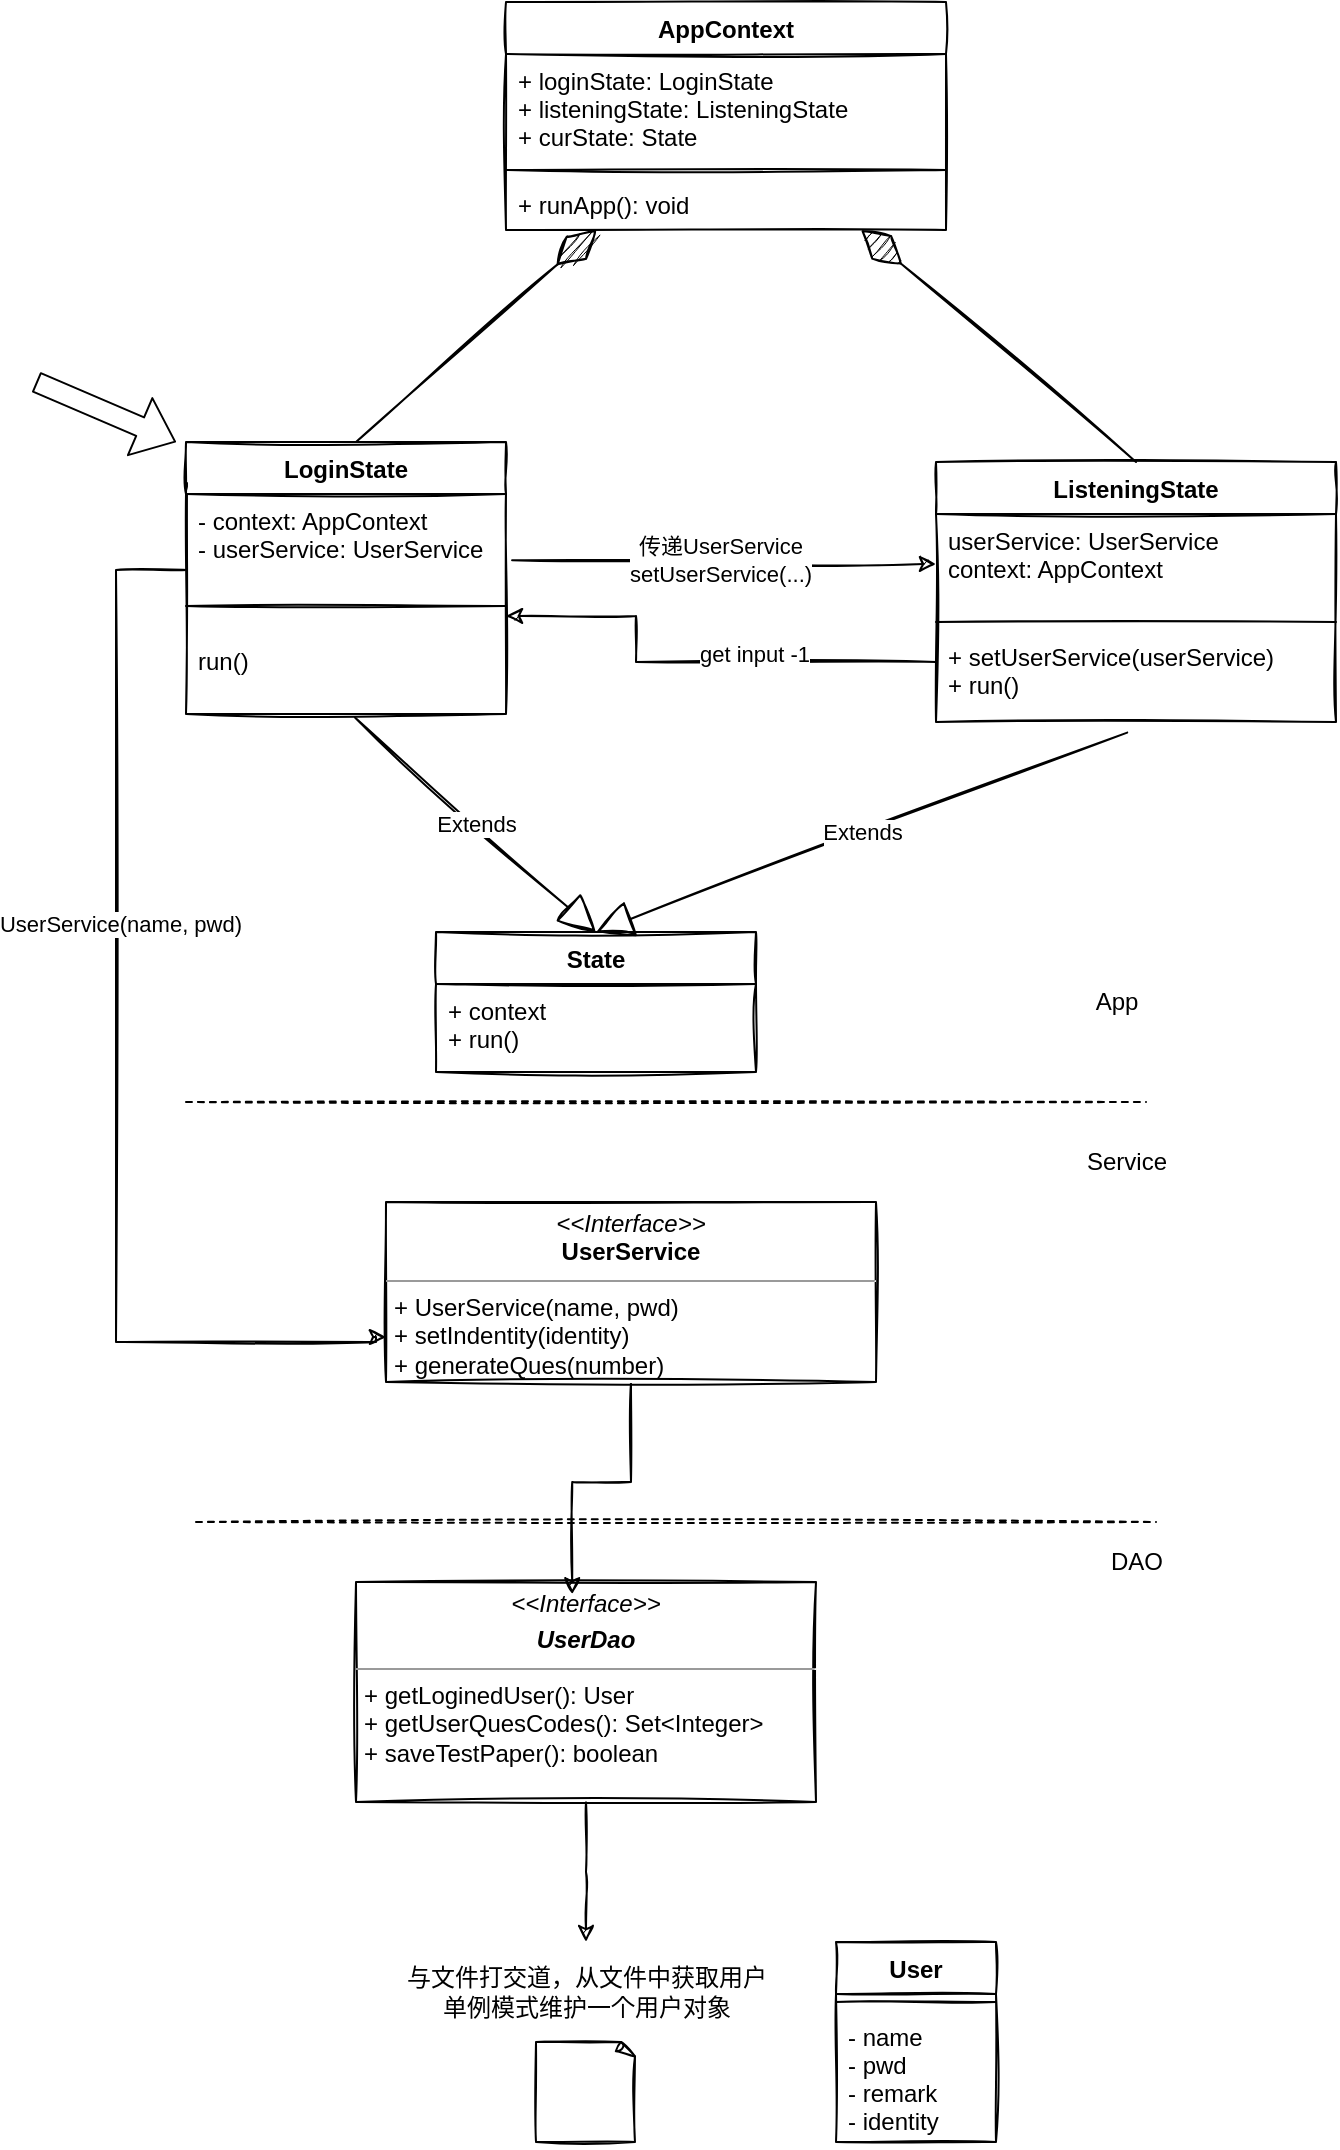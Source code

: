 <mxfile version="13.7.5" type="github">
  <diagram name="Page-1" id="e7e014a7-5840-1c2e-5031-d8a46d1fe8dd">
    <mxGraphModel dx="635" dy="773" grid="1" gridSize="10" guides="1" tooltips="1" connect="1" arrows="1" fold="1" page="1" pageScale="1" pageWidth="4681" pageHeight="3300" background="#ffffff" math="0" shadow="0">
      <root>
        <mxCell id="0" />
        <mxCell id="1" parent="0" />
        <mxCell id="klY6kW2mKnD8meMdxWTx-41" value="" style="endArrow=none;dashed=1;html=1;sketch=1;" edge="1" parent="1">
          <mxGeometry width="50" height="50" relative="1" as="geometry">
            <mxPoint x="590" y="930" as="sourcePoint" />
            <mxPoint x="1070" y="930" as="targetPoint" />
          </mxGeometry>
        </mxCell>
        <mxCell id="klY6kW2mKnD8meMdxWTx-43" value="DAO" style="text;html=1;align=center;verticalAlign=middle;resizable=0;points=[];autosize=1;sketch=1;" vertex="1" parent="1">
          <mxGeometry x="1040" y="940" width="40" height="20" as="geometry" />
        </mxCell>
        <mxCell id="klY6kW2mKnD8meMdxWTx-44" value="" style="endArrow=none;dashed=1;html=1;sketch=1;" edge="1" parent="1">
          <mxGeometry width="50" height="50" relative="1" as="geometry">
            <mxPoint x="585" y="720" as="sourcePoint" />
            <mxPoint x="1065" y="720" as="targetPoint" />
          </mxGeometry>
        </mxCell>
        <mxCell id="klY6kW2mKnD8meMdxWTx-45" value="Service" style="text;html=1;align=center;verticalAlign=middle;resizable=0;points=[];autosize=1;sketch=1;" vertex="1" parent="1">
          <mxGeometry x="1025" y="740" width="60" height="20" as="geometry" />
        </mxCell>
        <mxCell id="klY6kW2mKnD8meMdxWTx-46" value="App" style="text;html=1;align=center;verticalAlign=middle;resizable=0;points=[];autosize=1;sketch=1;" vertex="1" parent="1">
          <mxGeometry x="1030" y="660" width="40" height="20" as="geometry" />
        </mxCell>
        <mxCell id="klY6kW2mKnD8meMdxWTx-52" style="edgeStyle=orthogonalEdgeStyle;rounded=0;orthogonalLoop=1;jettySize=auto;html=1;sketch=1;" edge="1" parent="1" source="klY6kW2mKnD8meMdxWTx-51">
          <mxGeometry relative="1" as="geometry">
            <mxPoint x="785" y="1140" as="targetPoint" />
          </mxGeometry>
        </mxCell>
        <mxCell id="klY6kW2mKnD8meMdxWTx-91" value="AppContext" style="swimlane;fontStyle=1;align=center;verticalAlign=top;childLayout=stackLayout;horizontal=1;startSize=26;horizontalStack=0;resizeParent=1;resizeParentMax=0;resizeLast=0;collapsible=1;marginBottom=0;sketch=1;" vertex="1" parent="1">
          <mxGeometry x="745" y="170" width="220" height="114" as="geometry" />
        </mxCell>
        <mxCell id="klY6kW2mKnD8meMdxWTx-92" value="+ loginState: LoginState&#xa;+ listeningState: ListeningState&#xa;+ curState: State" style="text;strokeColor=none;fillColor=none;align=left;verticalAlign=top;spacingLeft=4;spacingRight=4;overflow=hidden;rotatable=0;points=[[0,0.5],[1,0.5]];portConstraint=eastwest;sketch=1;" vertex="1" parent="klY6kW2mKnD8meMdxWTx-91">
          <mxGeometry y="26" width="220" height="54" as="geometry" />
        </mxCell>
        <mxCell id="klY6kW2mKnD8meMdxWTx-93" value="" style="line;strokeWidth=1;fillColor=none;align=left;verticalAlign=middle;spacingTop=-1;spacingLeft=3;spacingRight=3;rotatable=0;labelPosition=right;points=[];portConstraint=eastwest;sketch=1;" vertex="1" parent="klY6kW2mKnD8meMdxWTx-91">
          <mxGeometry y="80" width="220" height="8" as="geometry" />
        </mxCell>
        <mxCell id="klY6kW2mKnD8meMdxWTx-94" value="+ runApp(): void" style="text;strokeColor=none;fillColor=none;align=left;verticalAlign=top;spacingLeft=4;spacingRight=4;overflow=hidden;rotatable=0;points=[[0,0.5],[1,0.5]];portConstraint=eastwest;sketch=1;" vertex="1" parent="klY6kW2mKnD8meMdxWTx-91">
          <mxGeometry y="88" width="220" height="26" as="geometry" />
        </mxCell>
        <mxCell id="klY6kW2mKnD8meMdxWTx-51" value="&lt;p style=&quot;margin: 0px ; margin-top: 4px ; text-align: center&quot;&gt;&lt;i&gt;&amp;lt;&amp;lt;Interface&amp;gt;&amp;gt;&lt;/i&gt;&lt;br&gt;&lt;/p&gt;&lt;p style=&quot;margin: 0px ; margin-top: 4px ; text-align: center&quot;&gt;&lt;i&gt;&lt;b&gt;UserDao&lt;/b&gt;&lt;/i&gt;&lt;/p&gt;&lt;hr size=&quot;1&quot;&gt;&lt;p style=&quot;margin: 0px ; margin-left: 4px&quot;&gt;&lt;span&gt;+ getLoginedUser(): User&lt;/span&gt;&lt;br&gt;&lt;/p&gt;&lt;p style=&quot;margin: 0px ; margin-left: 4px&quot;&gt;+ getUserQuesCodes(): Set&amp;lt;Integer&amp;gt;&lt;/p&gt;&lt;p style=&quot;margin: 0px ; margin-left: 4px&quot;&gt;+ saveTestPaper(): boolean&lt;/p&gt;&lt;p style=&quot;margin: 0px ; margin-left: 4px&quot;&gt;&lt;br&gt;&lt;/p&gt;" style="verticalAlign=top;align=left;overflow=fill;fontSize=12;fontFamily=Helvetica;html=1;sketch=1;" vertex="1" parent="1">
          <mxGeometry x="670" y="960" width="230" height="110" as="geometry" />
        </mxCell>
        <mxCell id="klY6kW2mKnD8meMdxWTx-53" value="与文件打交道，从文件中获取用户&lt;br&gt;单例模式维护一个用户对象" style="text;html=1;align=center;verticalAlign=middle;resizable=0;points=[];autosize=1;sketch=1;" vertex="1" parent="1">
          <mxGeometry x="685" y="1150" width="200" height="30" as="geometry" />
        </mxCell>
        <mxCell id="klY6kW2mKnD8meMdxWTx-98" style="edgeStyle=orthogonalEdgeStyle;rounded=0;orthogonalLoop=1;jettySize=auto;html=1;entryX=0.47;entryY=0.056;entryDx=0;entryDy=0;entryPerimeter=0;sketch=1;" edge="1" parent="1" source="klY6kW2mKnD8meMdxWTx-54" target="klY6kW2mKnD8meMdxWTx-51">
          <mxGeometry relative="1" as="geometry" />
        </mxCell>
        <mxCell id="klY6kW2mKnD8meMdxWTx-54" value="&lt;p style=&quot;margin: 0px ; margin-top: 4px ; text-align: center&quot;&gt;&lt;i&gt;&amp;lt;&amp;lt;Interface&amp;gt;&amp;gt;&lt;/i&gt;&lt;br&gt;&lt;b&gt;UserService&lt;/b&gt;&lt;/p&gt;&lt;hr size=&quot;1&quot;&gt;&lt;p style=&quot;margin: 0px ; margin-left: 4px&quot;&gt;+ UserService(name, pwd)&lt;/p&gt;&lt;p style=&quot;margin: 0px ; margin-left: 4px&quot;&gt;+ setIndentity(identity)&lt;/p&gt;&lt;p style=&quot;margin: 0px ; margin-left: 4px&quot;&gt;+ generateQues(number)&lt;/p&gt;" style="verticalAlign=top;align=left;overflow=fill;fontSize=12;fontFamily=Helvetica;html=1;sketch=1;" vertex="1" parent="1">
          <mxGeometry x="685" y="770" width="245" height="90" as="geometry" />
        </mxCell>
        <mxCell id="klY6kW2mKnD8meMdxWTx-82" style="edgeStyle=orthogonalEdgeStyle;rounded=0;orthogonalLoop=1;jettySize=auto;html=1;exitX=1.019;exitY=0.788;exitDx=0;exitDy=0;exitPerimeter=0;sketch=1;" edge="1" parent="1" source="klY6kW2mKnD8meMdxWTx-85" target="klY6kW2mKnD8meMdxWTx-79">
          <mxGeometry relative="1" as="geometry">
            <mxPoint x="745" y="496" as="sourcePoint" />
          </mxGeometry>
        </mxCell>
        <mxCell id="klY6kW2mKnD8meMdxWTx-83" value="传递UserService&lt;br&gt;setUserService(...)" style="edgeLabel;html=1;align=center;verticalAlign=middle;resizable=0;points=[];sketch=1;" vertex="1" connectable="0" parent="klY6kW2mKnD8meMdxWTx-82">
          <mxGeometry x="-0.167" y="-2" relative="1" as="geometry">
            <mxPoint x="15" y="-2" as="offset" />
          </mxGeometry>
        </mxCell>
        <mxCell id="klY6kW2mKnD8meMdxWTx-68" value="Extends" style="endArrow=block;endSize=16;endFill=0;html=1;entryX=0.5;entryY=0;entryDx=0;entryDy=0;exitX=0.478;exitY=1.115;exitDx=0;exitDy=0;exitPerimeter=0;sketch=1;" edge="1" parent="1" source="klY6kW2mKnD8meMdxWTx-81" target="klY6kW2mKnD8meMdxWTx-59">
          <mxGeometry width="160" relative="1" as="geometry">
            <mxPoint x="1020" y="620" as="sourcePoint" />
            <mxPoint x="800" y="540" as="targetPoint" />
          </mxGeometry>
        </mxCell>
        <mxCell id="klY6kW2mKnD8meMdxWTx-73" value="Extends" style="endArrow=block;endSize=16;endFill=0;html=1;exitX=0.528;exitY=1.043;exitDx=0;exitDy=0;entryX=0.5;entryY=0;entryDx=0;entryDy=0;exitPerimeter=0;sketch=1;" edge="1" parent="1" source="klY6kW2mKnD8meMdxWTx-87" target="klY6kW2mKnD8meMdxWTx-59">
          <mxGeometry width="160" relative="1" as="geometry">
            <mxPoint x="665" y="522" as="sourcePoint" />
            <mxPoint x="830" y="560" as="targetPoint" />
          </mxGeometry>
        </mxCell>
        <mxCell id="klY6kW2mKnD8meMdxWTx-76" style="edgeStyle=orthogonalEdgeStyle;rounded=0;orthogonalLoop=1;jettySize=auto;html=1;entryX=0;entryY=0.75;entryDx=0;entryDy=0;exitX=0.003;exitY=0.151;exitDx=0;exitDy=0;exitPerimeter=0;sketch=1;" edge="1" parent="1" source="klY6kW2mKnD8meMdxWTx-84" target="klY6kW2mKnD8meMdxWTx-54">
          <mxGeometry relative="1" as="geometry">
            <mxPoint x="585" y="526" as="sourcePoint" />
            <Array as="points">
              <mxPoint x="586" y="454" />
              <mxPoint x="550" y="454" />
              <mxPoint x="550" y="840" />
              <mxPoint x="680" y="840" />
              <mxPoint x="680" y="838" />
            </Array>
          </mxGeometry>
        </mxCell>
        <mxCell id="klY6kW2mKnD8meMdxWTx-77" value="UserService(name, pwd)" style="edgeLabel;html=1;align=center;verticalAlign=middle;resizable=0;points=[];sketch=1;" vertex="1" connectable="0" parent="klY6kW2mKnD8meMdxWTx-76">
          <mxGeometry x="-0.15" y="2" relative="1" as="geometry">
            <mxPoint as="offset" />
          </mxGeometry>
        </mxCell>
        <mxCell id="klY6kW2mKnD8meMdxWTx-84" value="LoginState" style="swimlane;fontStyle=1;align=center;verticalAlign=top;childLayout=stackLayout;horizontal=1;startSize=26;horizontalStack=0;resizeParent=1;resizeParentMax=0;resizeLast=0;collapsible=1;marginBottom=0;sketch=1;" vertex="1" parent="1">
          <mxGeometry x="585" y="390" width="160" height="136" as="geometry" />
        </mxCell>
        <mxCell id="klY6kW2mKnD8meMdxWTx-95" value="" style="endArrow=diamondThin;endFill=1;endSize=24;html=1;sketch=1;" edge="1" parent="klY6kW2mKnD8meMdxWTx-84" target="klY6kW2mKnD8meMdxWTx-91">
          <mxGeometry width="160" relative="1" as="geometry">
            <mxPoint x="85" as="sourcePoint" />
            <mxPoint x="245" as="targetPoint" />
          </mxGeometry>
        </mxCell>
        <mxCell id="klY6kW2mKnD8meMdxWTx-85" value="- context: AppContext &#xa;- userService: UserService" style="text;strokeColor=none;fillColor=none;align=left;verticalAlign=top;spacingLeft=4;spacingRight=4;overflow=hidden;rotatable=0;points=[[0,0.5],[1,0.5]];portConstraint=eastwest;sketch=1;" vertex="1" parent="klY6kW2mKnD8meMdxWTx-84">
          <mxGeometry y="26" width="160" height="42" as="geometry" />
        </mxCell>
        <mxCell id="klY6kW2mKnD8meMdxWTx-86" value="" style="line;strokeWidth=1;fillColor=none;align=left;verticalAlign=middle;spacingTop=-1;spacingLeft=3;spacingRight=3;rotatable=0;labelPosition=right;points=[];portConstraint=eastwest;sketch=1;" vertex="1" parent="klY6kW2mKnD8meMdxWTx-84">
          <mxGeometry y="68" width="160" height="28" as="geometry" />
        </mxCell>
        <mxCell id="klY6kW2mKnD8meMdxWTx-87" value="run()&#xa;" style="text;strokeColor=none;fillColor=none;align=left;verticalAlign=top;spacingLeft=4;spacingRight=4;overflow=hidden;rotatable=0;points=[[0,0.5],[1,0.5]];portConstraint=eastwest;sketch=1;" vertex="1" parent="klY6kW2mKnD8meMdxWTx-84">
          <mxGeometry y="96" width="160" height="40" as="geometry" />
        </mxCell>
        <mxCell id="klY6kW2mKnD8meMdxWTx-89" style="edgeStyle=orthogonalEdgeStyle;rounded=0;orthogonalLoop=1;jettySize=auto;html=1;sketch=1;" edge="1" parent="1" source="klY6kW2mKnD8meMdxWTx-78" target="klY6kW2mKnD8meMdxWTx-84">
          <mxGeometry relative="1" as="geometry">
            <mxPoint x="760" y="490" as="targetPoint" />
            <Array as="points">
              <mxPoint x="810" y="500" />
              <mxPoint x="810" y="477" />
            </Array>
          </mxGeometry>
        </mxCell>
        <mxCell id="klY6kW2mKnD8meMdxWTx-90" value="get input -1" style="edgeLabel;html=1;align=center;verticalAlign=middle;resizable=0;points=[];sketch=1;" vertex="1" connectable="0" parent="klY6kW2mKnD8meMdxWTx-89">
          <mxGeometry x="-0.042" y="-1" relative="1" as="geometry">
            <mxPoint x="23" y="-3" as="offset" />
          </mxGeometry>
        </mxCell>
        <mxCell id="klY6kW2mKnD8meMdxWTx-78" value="ListeningState" style="swimlane;fontStyle=1;align=center;verticalAlign=top;childLayout=stackLayout;horizontal=1;startSize=26;horizontalStack=0;resizeParent=1;resizeParentMax=0;resizeLast=0;collapsible=1;marginBottom=0;sketch=1;" vertex="1" parent="1">
          <mxGeometry x="960" y="400" width="200" height="130" as="geometry" />
        </mxCell>
        <mxCell id="klY6kW2mKnD8meMdxWTx-96" value="" style="endArrow=diamondThin;endFill=1;endSize=24;html=1;sketch=1;" edge="1" parent="klY6kW2mKnD8meMdxWTx-78" target="klY6kW2mKnD8meMdxWTx-91">
          <mxGeometry width="160" relative="1" as="geometry">
            <mxPoint x="100" as="sourcePoint" />
            <mxPoint x="260" as="targetPoint" />
          </mxGeometry>
        </mxCell>
        <mxCell id="klY6kW2mKnD8meMdxWTx-79" value="userService: UserService&#xa;context: AppContext" style="text;strokeColor=none;fillColor=none;align=left;verticalAlign=top;spacingLeft=4;spacingRight=4;overflow=hidden;rotatable=0;points=[[0,0.5],[1,0.5]];portConstraint=eastwest;sketch=1;" vertex="1" parent="klY6kW2mKnD8meMdxWTx-78">
          <mxGeometry y="26" width="200" height="50" as="geometry" />
        </mxCell>
        <mxCell id="klY6kW2mKnD8meMdxWTx-80" value="" style="line;strokeWidth=1;fillColor=none;align=left;verticalAlign=middle;spacingTop=-1;spacingLeft=3;spacingRight=3;rotatable=0;labelPosition=right;points=[];portConstraint=eastwest;sketch=1;" vertex="1" parent="klY6kW2mKnD8meMdxWTx-78">
          <mxGeometry y="76" width="200" height="8" as="geometry" />
        </mxCell>
        <mxCell id="klY6kW2mKnD8meMdxWTx-81" value="+ setUserService(userService)&#xa;+ run()" style="text;strokeColor=none;fillColor=none;align=left;verticalAlign=top;spacingLeft=4;spacingRight=4;overflow=hidden;rotatable=0;points=[[0,0.5],[1,0.5]];portConstraint=eastwest;sketch=1;" vertex="1" parent="klY6kW2mKnD8meMdxWTx-78">
          <mxGeometry y="84" width="200" height="46" as="geometry" />
        </mxCell>
        <mxCell id="klY6kW2mKnD8meMdxWTx-59" value="State" style="swimlane;fontStyle=1;align=center;verticalAlign=top;childLayout=stackLayout;horizontal=1;startSize=26;horizontalStack=0;resizeParent=1;resizeParentMax=0;resizeLast=0;collapsible=1;marginBottom=0;sketch=1;" vertex="1" parent="1">
          <mxGeometry x="710" y="635" width="160" height="70" as="geometry" />
        </mxCell>
        <mxCell id="klY6kW2mKnD8meMdxWTx-60" value="+ context&#xa;+ run()" style="text;strokeColor=none;fillColor=none;align=left;verticalAlign=top;spacingLeft=4;spacingRight=4;overflow=hidden;rotatable=0;points=[[0,0.5],[1,0.5]];portConstraint=eastwest;sketch=1;" vertex="1" parent="klY6kW2mKnD8meMdxWTx-59">
          <mxGeometry y="26" width="160" height="44" as="geometry" />
        </mxCell>
        <mxCell id="klY6kW2mKnD8meMdxWTx-99" value="" style="shape=flexArrow;endArrow=classic;html=1;" edge="1" parent="1">
          <mxGeometry width="50" height="50" relative="1" as="geometry">
            <mxPoint x="510" y="360" as="sourcePoint" />
            <mxPoint x="580" y="390" as="targetPoint" />
          </mxGeometry>
        </mxCell>
        <mxCell id="klY6kW2mKnD8meMdxWTx-55" value="User" style="swimlane;fontStyle=1;align=center;verticalAlign=top;childLayout=stackLayout;horizontal=1;startSize=26;horizontalStack=0;resizeParent=1;resizeParentMax=0;resizeLast=0;collapsible=1;marginBottom=0;sketch=1;" vertex="1" parent="1">
          <mxGeometry x="910" y="1140" width="80" height="100" as="geometry" />
        </mxCell>
        <mxCell id="klY6kW2mKnD8meMdxWTx-57" value="" style="line;strokeWidth=1;fillColor=none;align=left;verticalAlign=middle;spacingTop=-1;spacingLeft=3;spacingRight=3;rotatable=0;labelPosition=right;points=[];portConstraint=eastwest;sketch=1;" vertex="1" parent="klY6kW2mKnD8meMdxWTx-55">
          <mxGeometry y="26" width="80" height="8" as="geometry" />
        </mxCell>
        <mxCell id="klY6kW2mKnD8meMdxWTx-56" value="- name&#xa;- pwd&#xa;- remark&#xa;- identity" style="text;strokeColor=none;fillColor=none;align=left;verticalAlign=top;spacingLeft=4;spacingRight=4;overflow=hidden;rotatable=0;points=[[0,0.5],[1,0.5]];portConstraint=eastwest;sketch=1;" vertex="1" parent="klY6kW2mKnD8meMdxWTx-55">
          <mxGeometry y="34" width="80" height="66" as="geometry" />
        </mxCell>
        <mxCell id="klY6kW2mKnD8meMdxWTx-103" value="" style="whiteSpace=wrap;html=1;shape=mxgraph.basic.document;sketch=1;" vertex="1" parent="1">
          <mxGeometry x="760" y="1190" width="50" height="50" as="geometry" />
        </mxCell>
      </root>
    </mxGraphModel>
  </diagram>
</mxfile>
